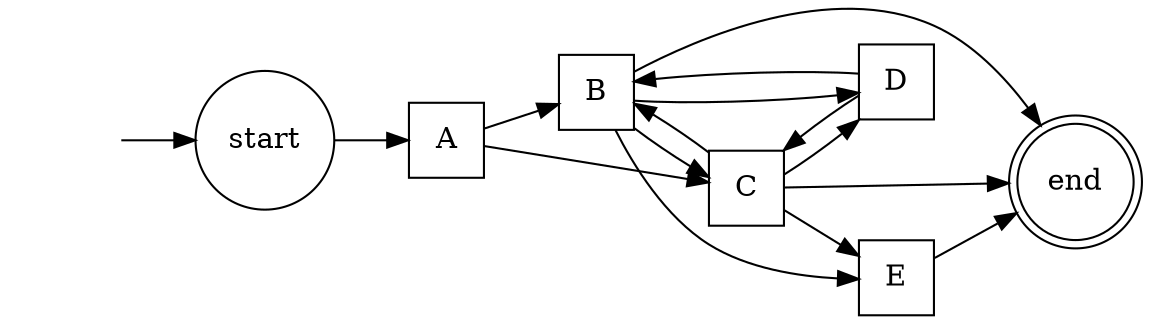 digraph "dfg1" {
    rankdir="LR"
s [label=start, shape=circle];
A [label=A, shape=square];
B [label=B, shape=square];
C [label=C, shape=square];
D [label=D, shape=square];
E [label=E, shape=square];
e [label=end, shape=doublecircle];
s -> A;
A -> B;
A -> C;
B -> C;
B -> D;
B -> E;
B -> e;
C -> B;
C -> D;
C -> E;
C -> e;
D -> B;
D -> C;
E -> e;
__start0 [label="", shape=none];
__start0 -> s  [label=""];
}
